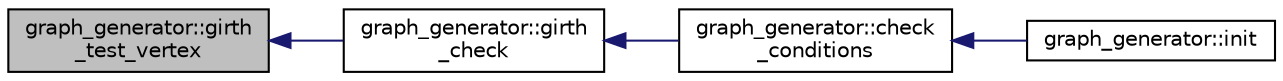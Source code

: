 digraph "graph_generator::girth_test_vertex"
{
  edge [fontname="Helvetica",fontsize="10",labelfontname="Helvetica",labelfontsize="10"];
  node [fontname="Helvetica",fontsize="10",shape=record];
  rankdir="LR";
  Node113 [label="graph_generator::girth\l_test_vertex",height=0.2,width=0.4,color="black", fillcolor="grey75", style="filled", fontcolor="black"];
  Node113 -> Node114 [dir="back",color="midnightblue",fontsize="10",style="solid",fontname="Helvetica"];
  Node114 [label="graph_generator::girth\l_check",height=0.2,width=0.4,color="black", fillcolor="white", style="filled",URL="$d9/d91/classgraph__generator.html#ac4952fda4ff10a97e36670ac21749cf0"];
  Node114 -> Node115 [dir="back",color="midnightblue",fontsize="10",style="solid",fontname="Helvetica"];
  Node115 [label="graph_generator::check\l_conditions",height=0.2,width=0.4,color="black", fillcolor="white", style="filled",URL="$d9/d91/classgraph__generator.html#a0e74d900ad772c4f39500aa4eccbaee0"];
  Node115 -> Node116 [dir="back",color="midnightblue",fontsize="10",style="solid",fontname="Helvetica"];
  Node116 [label="graph_generator::init",height=0.2,width=0.4,color="black", fillcolor="white", style="filled",URL="$d9/d91/classgraph__generator.html#acd2ec07214d869173eb1c9ffb3ec0312"];
}
